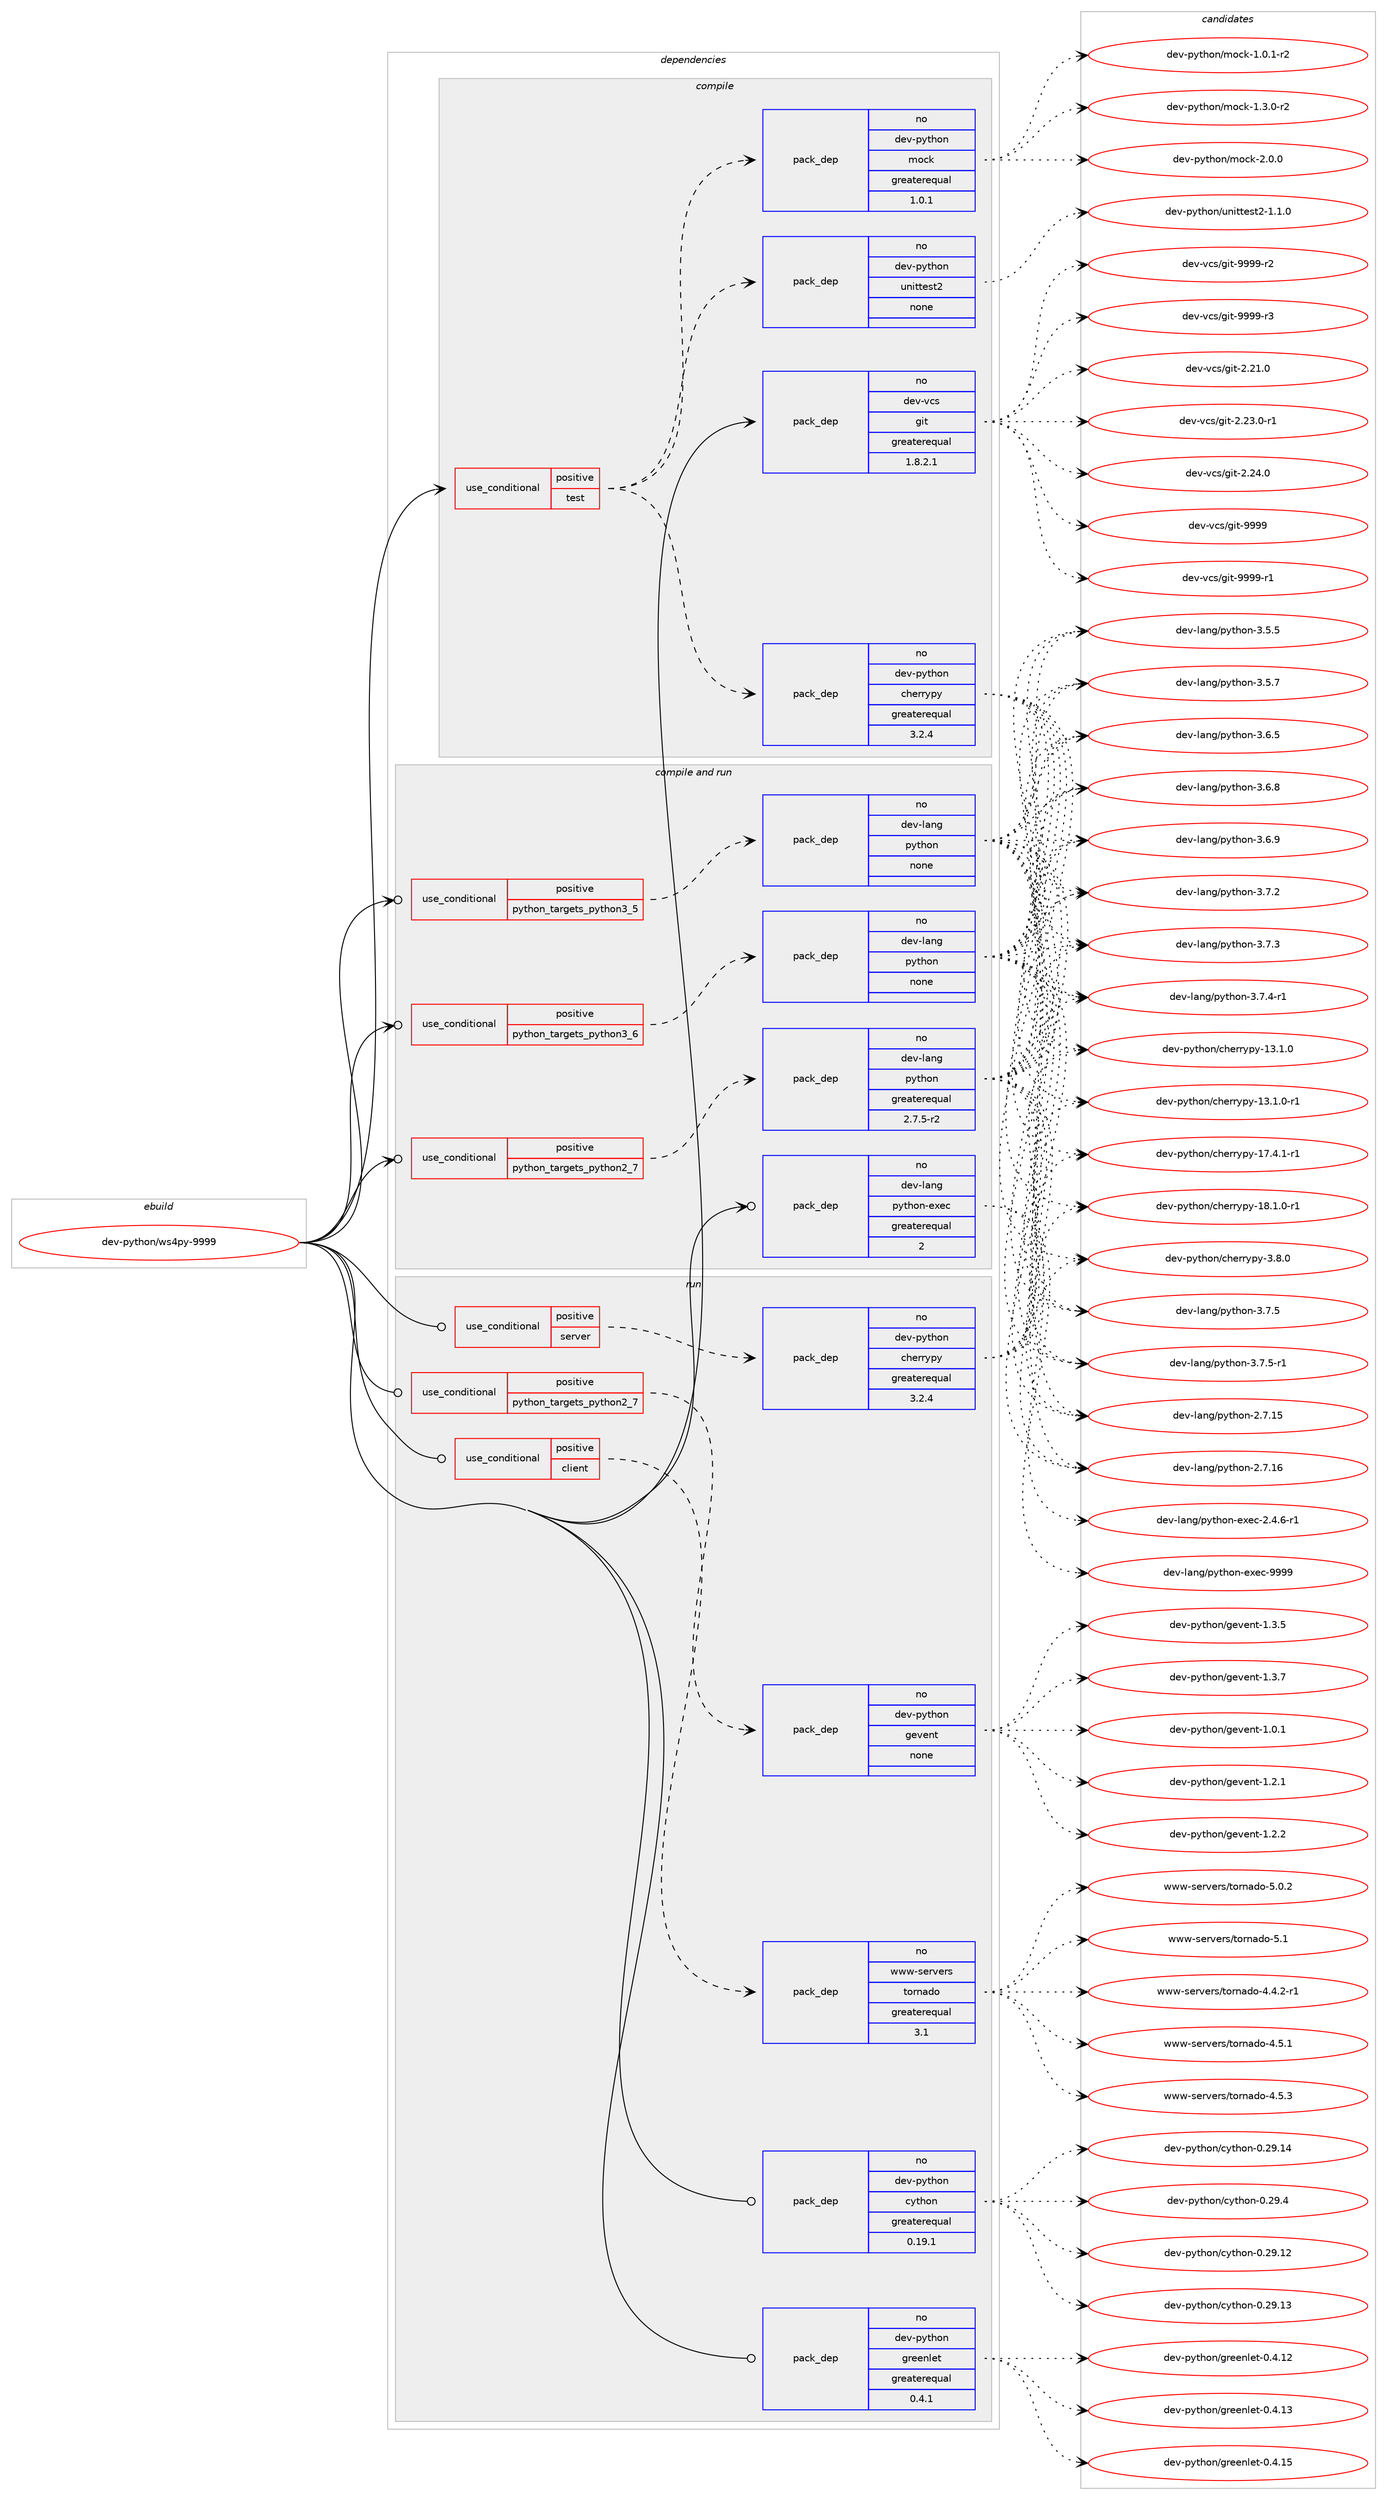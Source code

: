 digraph prolog {

# *************
# Graph options
# *************

newrank=true;
concentrate=true;
compound=true;
graph [rankdir=LR,fontname=Helvetica,fontsize=10,ranksep=1.5];#, ranksep=2.5, nodesep=0.2];
edge  [arrowhead=vee];
node  [fontname=Helvetica,fontsize=10];

# **********
# The ebuild
# **********

subgraph cluster_leftcol {
color=gray;
rank=same;
label=<<i>ebuild</i>>;
id [label="dev-python/ws4py-9999", color=red, width=4, href="../dev-python/ws4py-9999.svg"];
}

# ****************
# The dependencies
# ****************

subgraph cluster_midcol {
color=gray;
label=<<i>dependencies</i>>;
subgraph cluster_compile {
fillcolor="#eeeeee";
style=filled;
label=<<i>compile</i>>;
subgraph cond151551 {
dependency644186 [label=<<TABLE BORDER="0" CELLBORDER="1" CELLSPACING="0" CELLPADDING="4"><TR><TD ROWSPAN="3" CELLPADDING="10">use_conditional</TD></TR><TR><TD>positive</TD></TR><TR><TD>test</TD></TR></TABLE>>, shape=none, color=red];
subgraph pack480746 {
dependency644187 [label=<<TABLE BORDER="0" CELLBORDER="1" CELLSPACING="0" CELLPADDING="4" WIDTH="220"><TR><TD ROWSPAN="6" CELLPADDING="30">pack_dep</TD></TR><TR><TD WIDTH="110">no</TD></TR><TR><TD>dev-python</TD></TR><TR><TD>cherrypy</TD></TR><TR><TD>greaterequal</TD></TR><TR><TD>3.2.4</TD></TR></TABLE>>, shape=none, color=blue];
}
dependency644186:e -> dependency644187:w [weight=20,style="dashed",arrowhead="vee"];
subgraph pack480747 {
dependency644188 [label=<<TABLE BORDER="0" CELLBORDER="1" CELLSPACING="0" CELLPADDING="4" WIDTH="220"><TR><TD ROWSPAN="6" CELLPADDING="30">pack_dep</TD></TR><TR><TD WIDTH="110">no</TD></TR><TR><TD>dev-python</TD></TR><TR><TD>unittest2</TD></TR><TR><TD>none</TD></TR><TR><TD></TD></TR></TABLE>>, shape=none, color=blue];
}
dependency644186:e -> dependency644188:w [weight=20,style="dashed",arrowhead="vee"];
subgraph pack480748 {
dependency644189 [label=<<TABLE BORDER="0" CELLBORDER="1" CELLSPACING="0" CELLPADDING="4" WIDTH="220"><TR><TD ROWSPAN="6" CELLPADDING="30">pack_dep</TD></TR><TR><TD WIDTH="110">no</TD></TR><TR><TD>dev-python</TD></TR><TR><TD>mock</TD></TR><TR><TD>greaterequal</TD></TR><TR><TD>1.0.1</TD></TR></TABLE>>, shape=none, color=blue];
}
dependency644186:e -> dependency644189:w [weight=20,style="dashed",arrowhead="vee"];
}
id:e -> dependency644186:w [weight=20,style="solid",arrowhead="vee"];
subgraph pack480749 {
dependency644190 [label=<<TABLE BORDER="0" CELLBORDER="1" CELLSPACING="0" CELLPADDING="4" WIDTH="220"><TR><TD ROWSPAN="6" CELLPADDING="30">pack_dep</TD></TR><TR><TD WIDTH="110">no</TD></TR><TR><TD>dev-vcs</TD></TR><TR><TD>git</TD></TR><TR><TD>greaterequal</TD></TR><TR><TD>1.8.2.1</TD></TR></TABLE>>, shape=none, color=blue];
}
id:e -> dependency644190:w [weight=20,style="solid",arrowhead="vee"];
}
subgraph cluster_compileandrun {
fillcolor="#eeeeee";
style=filled;
label=<<i>compile and run</i>>;
subgraph cond151552 {
dependency644191 [label=<<TABLE BORDER="0" CELLBORDER="1" CELLSPACING="0" CELLPADDING="4"><TR><TD ROWSPAN="3" CELLPADDING="10">use_conditional</TD></TR><TR><TD>positive</TD></TR><TR><TD>python_targets_python2_7</TD></TR></TABLE>>, shape=none, color=red];
subgraph pack480750 {
dependency644192 [label=<<TABLE BORDER="0" CELLBORDER="1" CELLSPACING="0" CELLPADDING="4" WIDTH="220"><TR><TD ROWSPAN="6" CELLPADDING="30">pack_dep</TD></TR><TR><TD WIDTH="110">no</TD></TR><TR><TD>dev-lang</TD></TR><TR><TD>python</TD></TR><TR><TD>greaterequal</TD></TR><TR><TD>2.7.5-r2</TD></TR></TABLE>>, shape=none, color=blue];
}
dependency644191:e -> dependency644192:w [weight=20,style="dashed",arrowhead="vee"];
}
id:e -> dependency644191:w [weight=20,style="solid",arrowhead="odotvee"];
subgraph cond151553 {
dependency644193 [label=<<TABLE BORDER="0" CELLBORDER="1" CELLSPACING="0" CELLPADDING="4"><TR><TD ROWSPAN="3" CELLPADDING="10">use_conditional</TD></TR><TR><TD>positive</TD></TR><TR><TD>python_targets_python3_5</TD></TR></TABLE>>, shape=none, color=red];
subgraph pack480751 {
dependency644194 [label=<<TABLE BORDER="0" CELLBORDER="1" CELLSPACING="0" CELLPADDING="4" WIDTH="220"><TR><TD ROWSPAN="6" CELLPADDING="30">pack_dep</TD></TR><TR><TD WIDTH="110">no</TD></TR><TR><TD>dev-lang</TD></TR><TR><TD>python</TD></TR><TR><TD>none</TD></TR><TR><TD></TD></TR></TABLE>>, shape=none, color=blue];
}
dependency644193:e -> dependency644194:w [weight=20,style="dashed",arrowhead="vee"];
}
id:e -> dependency644193:w [weight=20,style="solid",arrowhead="odotvee"];
subgraph cond151554 {
dependency644195 [label=<<TABLE BORDER="0" CELLBORDER="1" CELLSPACING="0" CELLPADDING="4"><TR><TD ROWSPAN="3" CELLPADDING="10">use_conditional</TD></TR><TR><TD>positive</TD></TR><TR><TD>python_targets_python3_6</TD></TR></TABLE>>, shape=none, color=red];
subgraph pack480752 {
dependency644196 [label=<<TABLE BORDER="0" CELLBORDER="1" CELLSPACING="0" CELLPADDING="4" WIDTH="220"><TR><TD ROWSPAN="6" CELLPADDING="30">pack_dep</TD></TR><TR><TD WIDTH="110">no</TD></TR><TR><TD>dev-lang</TD></TR><TR><TD>python</TD></TR><TR><TD>none</TD></TR><TR><TD></TD></TR></TABLE>>, shape=none, color=blue];
}
dependency644195:e -> dependency644196:w [weight=20,style="dashed",arrowhead="vee"];
}
id:e -> dependency644195:w [weight=20,style="solid",arrowhead="odotvee"];
subgraph pack480753 {
dependency644197 [label=<<TABLE BORDER="0" CELLBORDER="1" CELLSPACING="0" CELLPADDING="4" WIDTH="220"><TR><TD ROWSPAN="6" CELLPADDING="30">pack_dep</TD></TR><TR><TD WIDTH="110">no</TD></TR><TR><TD>dev-lang</TD></TR><TR><TD>python-exec</TD></TR><TR><TD>greaterequal</TD></TR><TR><TD>2</TD></TR></TABLE>>, shape=none, color=blue];
}
id:e -> dependency644197:w [weight=20,style="solid",arrowhead="odotvee"];
}
subgraph cluster_run {
fillcolor="#eeeeee";
style=filled;
label=<<i>run</i>>;
subgraph cond151555 {
dependency644198 [label=<<TABLE BORDER="0" CELLBORDER="1" CELLSPACING="0" CELLPADDING="4"><TR><TD ROWSPAN="3" CELLPADDING="10">use_conditional</TD></TR><TR><TD>positive</TD></TR><TR><TD>client</TD></TR></TABLE>>, shape=none, color=red];
subgraph pack480754 {
dependency644199 [label=<<TABLE BORDER="0" CELLBORDER="1" CELLSPACING="0" CELLPADDING="4" WIDTH="220"><TR><TD ROWSPAN="6" CELLPADDING="30">pack_dep</TD></TR><TR><TD WIDTH="110">no</TD></TR><TR><TD>www-servers</TD></TR><TR><TD>tornado</TD></TR><TR><TD>greaterequal</TD></TR><TR><TD>3.1</TD></TR></TABLE>>, shape=none, color=blue];
}
dependency644198:e -> dependency644199:w [weight=20,style="dashed",arrowhead="vee"];
}
id:e -> dependency644198:w [weight=20,style="solid",arrowhead="odot"];
subgraph cond151556 {
dependency644200 [label=<<TABLE BORDER="0" CELLBORDER="1" CELLSPACING="0" CELLPADDING="4"><TR><TD ROWSPAN="3" CELLPADDING="10">use_conditional</TD></TR><TR><TD>positive</TD></TR><TR><TD>python_targets_python2_7</TD></TR></TABLE>>, shape=none, color=red];
subgraph pack480755 {
dependency644201 [label=<<TABLE BORDER="0" CELLBORDER="1" CELLSPACING="0" CELLPADDING="4" WIDTH="220"><TR><TD ROWSPAN="6" CELLPADDING="30">pack_dep</TD></TR><TR><TD WIDTH="110">no</TD></TR><TR><TD>dev-python</TD></TR><TR><TD>gevent</TD></TR><TR><TD>none</TD></TR><TR><TD></TD></TR></TABLE>>, shape=none, color=blue];
}
dependency644200:e -> dependency644201:w [weight=20,style="dashed",arrowhead="vee"];
}
id:e -> dependency644200:w [weight=20,style="solid",arrowhead="odot"];
subgraph cond151557 {
dependency644202 [label=<<TABLE BORDER="0" CELLBORDER="1" CELLSPACING="0" CELLPADDING="4"><TR><TD ROWSPAN="3" CELLPADDING="10">use_conditional</TD></TR><TR><TD>positive</TD></TR><TR><TD>server</TD></TR></TABLE>>, shape=none, color=red];
subgraph pack480756 {
dependency644203 [label=<<TABLE BORDER="0" CELLBORDER="1" CELLSPACING="0" CELLPADDING="4" WIDTH="220"><TR><TD ROWSPAN="6" CELLPADDING="30">pack_dep</TD></TR><TR><TD WIDTH="110">no</TD></TR><TR><TD>dev-python</TD></TR><TR><TD>cherrypy</TD></TR><TR><TD>greaterequal</TD></TR><TR><TD>3.2.4</TD></TR></TABLE>>, shape=none, color=blue];
}
dependency644202:e -> dependency644203:w [weight=20,style="dashed",arrowhead="vee"];
}
id:e -> dependency644202:w [weight=20,style="solid",arrowhead="odot"];
subgraph pack480757 {
dependency644204 [label=<<TABLE BORDER="0" CELLBORDER="1" CELLSPACING="0" CELLPADDING="4" WIDTH="220"><TR><TD ROWSPAN="6" CELLPADDING="30">pack_dep</TD></TR><TR><TD WIDTH="110">no</TD></TR><TR><TD>dev-python</TD></TR><TR><TD>cython</TD></TR><TR><TD>greaterequal</TD></TR><TR><TD>0.19.1</TD></TR></TABLE>>, shape=none, color=blue];
}
id:e -> dependency644204:w [weight=20,style="solid",arrowhead="odot"];
subgraph pack480758 {
dependency644205 [label=<<TABLE BORDER="0" CELLBORDER="1" CELLSPACING="0" CELLPADDING="4" WIDTH="220"><TR><TD ROWSPAN="6" CELLPADDING="30">pack_dep</TD></TR><TR><TD WIDTH="110">no</TD></TR><TR><TD>dev-python</TD></TR><TR><TD>greenlet</TD></TR><TR><TD>greaterequal</TD></TR><TR><TD>0.4.1</TD></TR></TABLE>>, shape=none, color=blue];
}
id:e -> dependency644205:w [weight=20,style="solid",arrowhead="odot"];
}
}

# **************
# The candidates
# **************

subgraph cluster_choices {
rank=same;
color=gray;
label=<<i>candidates</i>>;

subgraph choice480746 {
color=black;
nodesep=1;
choice10010111845112121116104111110479910410111411412111212145495146494648 [label="dev-python/cherrypy-13.1.0", color=red, width=4,href="../dev-python/cherrypy-13.1.0.svg"];
choice100101118451121211161041111104799104101114114121112121454951464946484511449 [label="dev-python/cherrypy-13.1.0-r1", color=red, width=4,href="../dev-python/cherrypy-13.1.0-r1.svg"];
choice100101118451121211161041111104799104101114114121112121454955465246494511449 [label="dev-python/cherrypy-17.4.1-r1", color=red, width=4,href="../dev-python/cherrypy-17.4.1-r1.svg"];
choice100101118451121211161041111104799104101114114121112121454956464946484511449 [label="dev-python/cherrypy-18.1.0-r1", color=red, width=4,href="../dev-python/cherrypy-18.1.0-r1.svg"];
choice100101118451121211161041111104799104101114114121112121455146564648 [label="dev-python/cherrypy-3.8.0", color=red, width=4,href="../dev-python/cherrypy-3.8.0.svg"];
dependency644187:e -> choice10010111845112121116104111110479910410111411412111212145495146494648:w [style=dotted,weight="100"];
dependency644187:e -> choice100101118451121211161041111104799104101114114121112121454951464946484511449:w [style=dotted,weight="100"];
dependency644187:e -> choice100101118451121211161041111104799104101114114121112121454955465246494511449:w [style=dotted,weight="100"];
dependency644187:e -> choice100101118451121211161041111104799104101114114121112121454956464946484511449:w [style=dotted,weight="100"];
dependency644187:e -> choice100101118451121211161041111104799104101114114121112121455146564648:w [style=dotted,weight="100"];
}
subgraph choice480747 {
color=black;
nodesep=1;
choice100101118451121211161041111104711711010511611610111511650454946494648 [label="dev-python/unittest2-1.1.0", color=red, width=4,href="../dev-python/unittest2-1.1.0.svg"];
dependency644188:e -> choice100101118451121211161041111104711711010511611610111511650454946494648:w [style=dotted,weight="100"];
}
subgraph choice480748 {
color=black;
nodesep=1;
choice1001011184511212111610411111047109111991074549464846494511450 [label="dev-python/mock-1.0.1-r2", color=red, width=4,href="../dev-python/mock-1.0.1-r2.svg"];
choice1001011184511212111610411111047109111991074549465146484511450 [label="dev-python/mock-1.3.0-r2", color=red, width=4,href="../dev-python/mock-1.3.0-r2.svg"];
choice100101118451121211161041111104710911199107455046484648 [label="dev-python/mock-2.0.0", color=red, width=4,href="../dev-python/mock-2.0.0.svg"];
dependency644189:e -> choice1001011184511212111610411111047109111991074549464846494511450:w [style=dotted,weight="100"];
dependency644189:e -> choice1001011184511212111610411111047109111991074549465146484511450:w [style=dotted,weight="100"];
dependency644189:e -> choice100101118451121211161041111104710911199107455046484648:w [style=dotted,weight="100"];
}
subgraph choice480749 {
color=black;
nodesep=1;
choice10010111845118991154710310511645504650494648 [label="dev-vcs/git-2.21.0", color=red, width=4,href="../dev-vcs/git-2.21.0.svg"];
choice100101118451189911547103105116455046505146484511449 [label="dev-vcs/git-2.23.0-r1", color=red, width=4,href="../dev-vcs/git-2.23.0-r1.svg"];
choice10010111845118991154710310511645504650524648 [label="dev-vcs/git-2.24.0", color=red, width=4,href="../dev-vcs/git-2.24.0.svg"];
choice1001011184511899115471031051164557575757 [label="dev-vcs/git-9999", color=red, width=4,href="../dev-vcs/git-9999.svg"];
choice10010111845118991154710310511645575757574511449 [label="dev-vcs/git-9999-r1", color=red, width=4,href="../dev-vcs/git-9999-r1.svg"];
choice10010111845118991154710310511645575757574511450 [label="dev-vcs/git-9999-r2", color=red, width=4,href="../dev-vcs/git-9999-r2.svg"];
choice10010111845118991154710310511645575757574511451 [label="dev-vcs/git-9999-r3", color=red, width=4,href="../dev-vcs/git-9999-r3.svg"];
dependency644190:e -> choice10010111845118991154710310511645504650494648:w [style=dotted,weight="100"];
dependency644190:e -> choice100101118451189911547103105116455046505146484511449:w [style=dotted,weight="100"];
dependency644190:e -> choice10010111845118991154710310511645504650524648:w [style=dotted,weight="100"];
dependency644190:e -> choice1001011184511899115471031051164557575757:w [style=dotted,weight="100"];
dependency644190:e -> choice10010111845118991154710310511645575757574511449:w [style=dotted,weight="100"];
dependency644190:e -> choice10010111845118991154710310511645575757574511450:w [style=dotted,weight="100"];
dependency644190:e -> choice10010111845118991154710310511645575757574511451:w [style=dotted,weight="100"];
}
subgraph choice480750 {
color=black;
nodesep=1;
choice10010111845108971101034711212111610411111045504655464953 [label="dev-lang/python-2.7.15", color=red, width=4,href="../dev-lang/python-2.7.15.svg"];
choice10010111845108971101034711212111610411111045504655464954 [label="dev-lang/python-2.7.16", color=red, width=4,href="../dev-lang/python-2.7.16.svg"];
choice100101118451089711010347112121116104111110455146534653 [label="dev-lang/python-3.5.5", color=red, width=4,href="../dev-lang/python-3.5.5.svg"];
choice100101118451089711010347112121116104111110455146534655 [label="dev-lang/python-3.5.7", color=red, width=4,href="../dev-lang/python-3.5.7.svg"];
choice100101118451089711010347112121116104111110455146544653 [label="dev-lang/python-3.6.5", color=red, width=4,href="../dev-lang/python-3.6.5.svg"];
choice100101118451089711010347112121116104111110455146544656 [label="dev-lang/python-3.6.8", color=red, width=4,href="../dev-lang/python-3.6.8.svg"];
choice100101118451089711010347112121116104111110455146544657 [label="dev-lang/python-3.6.9", color=red, width=4,href="../dev-lang/python-3.6.9.svg"];
choice100101118451089711010347112121116104111110455146554650 [label="dev-lang/python-3.7.2", color=red, width=4,href="../dev-lang/python-3.7.2.svg"];
choice100101118451089711010347112121116104111110455146554651 [label="dev-lang/python-3.7.3", color=red, width=4,href="../dev-lang/python-3.7.3.svg"];
choice1001011184510897110103471121211161041111104551465546524511449 [label="dev-lang/python-3.7.4-r1", color=red, width=4,href="../dev-lang/python-3.7.4-r1.svg"];
choice100101118451089711010347112121116104111110455146554653 [label="dev-lang/python-3.7.5", color=red, width=4,href="../dev-lang/python-3.7.5.svg"];
choice1001011184510897110103471121211161041111104551465546534511449 [label="dev-lang/python-3.7.5-r1", color=red, width=4,href="../dev-lang/python-3.7.5-r1.svg"];
dependency644192:e -> choice10010111845108971101034711212111610411111045504655464953:w [style=dotted,weight="100"];
dependency644192:e -> choice10010111845108971101034711212111610411111045504655464954:w [style=dotted,weight="100"];
dependency644192:e -> choice100101118451089711010347112121116104111110455146534653:w [style=dotted,weight="100"];
dependency644192:e -> choice100101118451089711010347112121116104111110455146534655:w [style=dotted,weight="100"];
dependency644192:e -> choice100101118451089711010347112121116104111110455146544653:w [style=dotted,weight="100"];
dependency644192:e -> choice100101118451089711010347112121116104111110455146544656:w [style=dotted,weight="100"];
dependency644192:e -> choice100101118451089711010347112121116104111110455146544657:w [style=dotted,weight="100"];
dependency644192:e -> choice100101118451089711010347112121116104111110455146554650:w [style=dotted,weight="100"];
dependency644192:e -> choice100101118451089711010347112121116104111110455146554651:w [style=dotted,weight="100"];
dependency644192:e -> choice1001011184510897110103471121211161041111104551465546524511449:w [style=dotted,weight="100"];
dependency644192:e -> choice100101118451089711010347112121116104111110455146554653:w [style=dotted,weight="100"];
dependency644192:e -> choice1001011184510897110103471121211161041111104551465546534511449:w [style=dotted,weight="100"];
}
subgraph choice480751 {
color=black;
nodesep=1;
choice10010111845108971101034711212111610411111045504655464953 [label="dev-lang/python-2.7.15", color=red, width=4,href="../dev-lang/python-2.7.15.svg"];
choice10010111845108971101034711212111610411111045504655464954 [label="dev-lang/python-2.7.16", color=red, width=4,href="../dev-lang/python-2.7.16.svg"];
choice100101118451089711010347112121116104111110455146534653 [label="dev-lang/python-3.5.5", color=red, width=4,href="../dev-lang/python-3.5.5.svg"];
choice100101118451089711010347112121116104111110455146534655 [label="dev-lang/python-3.5.7", color=red, width=4,href="../dev-lang/python-3.5.7.svg"];
choice100101118451089711010347112121116104111110455146544653 [label="dev-lang/python-3.6.5", color=red, width=4,href="../dev-lang/python-3.6.5.svg"];
choice100101118451089711010347112121116104111110455146544656 [label="dev-lang/python-3.6.8", color=red, width=4,href="../dev-lang/python-3.6.8.svg"];
choice100101118451089711010347112121116104111110455146544657 [label="dev-lang/python-3.6.9", color=red, width=4,href="../dev-lang/python-3.6.9.svg"];
choice100101118451089711010347112121116104111110455146554650 [label="dev-lang/python-3.7.2", color=red, width=4,href="../dev-lang/python-3.7.2.svg"];
choice100101118451089711010347112121116104111110455146554651 [label="dev-lang/python-3.7.3", color=red, width=4,href="../dev-lang/python-3.7.3.svg"];
choice1001011184510897110103471121211161041111104551465546524511449 [label="dev-lang/python-3.7.4-r1", color=red, width=4,href="../dev-lang/python-3.7.4-r1.svg"];
choice100101118451089711010347112121116104111110455146554653 [label="dev-lang/python-3.7.5", color=red, width=4,href="../dev-lang/python-3.7.5.svg"];
choice1001011184510897110103471121211161041111104551465546534511449 [label="dev-lang/python-3.7.5-r1", color=red, width=4,href="../dev-lang/python-3.7.5-r1.svg"];
dependency644194:e -> choice10010111845108971101034711212111610411111045504655464953:w [style=dotted,weight="100"];
dependency644194:e -> choice10010111845108971101034711212111610411111045504655464954:w [style=dotted,weight="100"];
dependency644194:e -> choice100101118451089711010347112121116104111110455146534653:w [style=dotted,weight="100"];
dependency644194:e -> choice100101118451089711010347112121116104111110455146534655:w [style=dotted,weight="100"];
dependency644194:e -> choice100101118451089711010347112121116104111110455146544653:w [style=dotted,weight="100"];
dependency644194:e -> choice100101118451089711010347112121116104111110455146544656:w [style=dotted,weight="100"];
dependency644194:e -> choice100101118451089711010347112121116104111110455146544657:w [style=dotted,weight="100"];
dependency644194:e -> choice100101118451089711010347112121116104111110455146554650:w [style=dotted,weight="100"];
dependency644194:e -> choice100101118451089711010347112121116104111110455146554651:w [style=dotted,weight="100"];
dependency644194:e -> choice1001011184510897110103471121211161041111104551465546524511449:w [style=dotted,weight="100"];
dependency644194:e -> choice100101118451089711010347112121116104111110455146554653:w [style=dotted,weight="100"];
dependency644194:e -> choice1001011184510897110103471121211161041111104551465546534511449:w [style=dotted,weight="100"];
}
subgraph choice480752 {
color=black;
nodesep=1;
choice10010111845108971101034711212111610411111045504655464953 [label="dev-lang/python-2.7.15", color=red, width=4,href="../dev-lang/python-2.7.15.svg"];
choice10010111845108971101034711212111610411111045504655464954 [label="dev-lang/python-2.7.16", color=red, width=4,href="../dev-lang/python-2.7.16.svg"];
choice100101118451089711010347112121116104111110455146534653 [label="dev-lang/python-3.5.5", color=red, width=4,href="../dev-lang/python-3.5.5.svg"];
choice100101118451089711010347112121116104111110455146534655 [label="dev-lang/python-3.5.7", color=red, width=4,href="../dev-lang/python-3.5.7.svg"];
choice100101118451089711010347112121116104111110455146544653 [label="dev-lang/python-3.6.5", color=red, width=4,href="../dev-lang/python-3.6.5.svg"];
choice100101118451089711010347112121116104111110455146544656 [label="dev-lang/python-3.6.8", color=red, width=4,href="../dev-lang/python-3.6.8.svg"];
choice100101118451089711010347112121116104111110455146544657 [label="dev-lang/python-3.6.9", color=red, width=4,href="../dev-lang/python-3.6.9.svg"];
choice100101118451089711010347112121116104111110455146554650 [label="dev-lang/python-3.7.2", color=red, width=4,href="../dev-lang/python-3.7.2.svg"];
choice100101118451089711010347112121116104111110455146554651 [label="dev-lang/python-3.7.3", color=red, width=4,href="../dev-lang/python-3.7.3.svg"];
choice1001011184510897110103471121211161041111104551465546524511449 [label="dev-lang/python-3.7.4-r1", color=red, width=4,href="../dev-lang/python-3.7.4-r1.svg"];
choice100101118451089711010347112121116104111110455146554653 [label="dev-lang/python-3.7.5", color=red, width=4,href="../dev-lang/python-3.7.5.svg"];
choice1001011184510897110103471121211161041111104551465546534511449 [label="dev-lang/python-3.7.5-r1", color=red, width=4,href="../dev-lang/python-3.7.5-r1.svg"];
dependency644196:e -> choice10010111845108971101034711212111610411111045504655464953:w [style=dotted,weight="100"];
dependency644196:e -> choice10010111845108971101034711212111610411111045504655464954:w [style=dotted,weight="100"];
dependency644196:e -> choice100101118451089711010347112121116104111110455146534653:w [style=dotted,weight="100"];
dependency644196:e -> choice100101118451089711010347112121116104111110455146534655:w [style=dotted,weight="100"];
dependency644196:e -> choice100101118451089711010347112121116104111110455146544653:w [style=dotted,weight="100"];
dependency644196:e -> choice100101118451089711010347112121116104111110455146544656:w [style=dotted,weight="100"];
dependency644196:e -> choice100101118451089711010347112121116104111110455146544657:w [style=dotted,weight="100"];
dependency644196:e -> choice100101118451089711010347112121116104111110455146554650:w [style=dotted,weight="100"];
dependency644196:e -> choice100101118451089711010347112121116104111110455146554651:w [style=dotted,weight="100"];
dependency644196:e -> choice1001011184510897110103471121211161041111104551465546524511449:w [style=dotted,weight="100"];
dependency644196:e -> choice100101118451089711010347112121116104111110455146554653:w [style=dotted,weight="100"];
dependency644196:e -> choice1001011184510897110103471121211161041111104551465546534511449:w [style=dotted,weight="100"];
}
subgraph choice480753 {
color=black;
nodesep=1;
choice10010111845108971101034711212111610411111045101120101994550465246544511449 [label="dev-lang/python-exec-2.4.6-r1", color=red, width=4,href="../dev-lang/python-exec-2.4.6-r1.svg"];
choice10010111845108971101034711212111610411111045101120101994557575757 [label="dev-lang/python-exec-9999", color=red, width=4,href="../dev-lang/python-exec-9999.svg"];
dependency644197:e -> choice10010111845108971101034711212111610411111045101120101994550465246544511449:w [style=dotted,weight="100"];
dependency644197:e -> choice10010111845108971101034711212111610411111045101120101994557575757:w [style=dotted,weight="100"];
}
subgraph choice480754 {
color=black;
nodesep=1;
choice1191191194511510111411810111411547116111114110971001114552465246504511449 [label="www-servers/tornado-4.4.2-r1", color=red, width=4,href="../www-servers/tornado-4.4.2-r1.svg"];
choice119119119451151011141181011141154711611111411097100111455246534649 [label="www-servers/tornado-4.5.1", color=red, width=4,href="../www-servers/tornado-4.5.1.svg"];
choice119119119451151011141181011141154711611111411097100111455246534651 [label="www-servers/tornado-4.5.3", color=red, width=4,href="../www-servers/tornado-4.5.3.svg"];
choice119119119451151011141181011141154711611111411097100111455346484650 [label="www-servers/tornado-5.0.2", color=red, width=4,href="../www-servers/tornado-5.0.2.svg"];
choice11911911945115101114118101114115471161111141109710011145534649 [label="www-servers/tornado-5.1", color=red, width=4,href="../www-servers/tornado-5.1.svg"];
dependency644199:e -> choice1191191194511510111411810111411547116111114110971001114552465246504511449:w [style=dotted,weight="100"];
dependency644199:e -> choice119119119451151011141181011141154711611111411097100111455246534649:w [style=dotted,weight="100"];
dependency644199:e -> choice119119119451151011141181011141154711611111411097100111455246534651:w [style=dotted,weight="100"];
dependency644199:e -> choice119119119451151011141181011141154711611111411097100111455346484650:w [style=dotted,weight="100"];
dependency644199:e -> choice11911911945115101114118101114115471161111141109710011145534649:w [style=dotted,weight="100"];
}
subgraph choice480755 {
color=black;
nodesep=1;
choice1001011184511212111610411111047103101118101110116454946484649 [label="dev-python/gevent-1.0.1", color=red, width=4,href="../dev-python/gevent-1.0.1.svg"];
choice1001011184511212111610411111047103101118101110116454946504649 [label="dev-python/gevent-1.2.1", color=red, width=4,href="../dev-python/gevent-1.2.1.svg"];
choice1001011184511212111610411111047103101118101110116454946504650 [label="dev-python/gevent-1.2.2", color=red, width=4,href="../dev-python/gevent-1.2.2.svg"];
choice1001011184511212111610411111047103101118101110116454946514653 [label="dev-python/gevent-1.3.5", color=red, width=4,href="../dev-python/gevent-1.3.5.svg"];
choice1001011184511212111610411111047103101118101110116454946514655 [label="dev-python/gevent-1.3.7", color=red, width=4,href="../dev-python/gevent-1.3.7.svg"];
dependency644201:e -> choice1001011184511212111610411111047103101118101110116454946484649:w [style=dotted,weight="100"];
dependency644201:e -> choice1001011184511212111610411111047103101118101110116454946504649:w [style=dotted,weight="100"];
dependency644201:e -> choice1001011184511212111610411111047103101118101110116454946504650:w [style=dotted,weight="100"];
dependency644201:e -> choice1001011184511212111610411111047103101118101110116454946514653:w [style=dotted,weight="100"];
dependency644201:e -> choice1001011184511212111610411111047103101118101110116454946514655:w [style=dotted,weight="100"];
}
subgraph choice480756 {
color=black;
nodesep=1;
choice10010111845112121116104111110479910410111411412111212145495146494648 [label="dev-python/cherrypy-13.1.0", color=red, width=4,href="../dev-python/cherrypy-13.1.0.svg"];
choice100101118451121211161041111104799104101114114121112121454951464946484511449 [label="dev-python/cherrypy-13.1.0-r1", color=red, width=4,href="../dev-python/cherrypy-13.1.0-r1.svg"];
choice100101118451121211161041111104799104101114114121112121454955465246494511449 [label="dev-python/cherrypy-17.4.1-r1", color=red, width=4,href="../dev-python/cherrypy-17.4.1-r1.svg"];
choice100101118451121211161041111104799104101114114121112121454956464946484511449 [label="dev-python/cherrypy-18.1.0-r1", color=red, width=4,href="../dev-python/cherrypy-18.1.0-r1.svg"];
choice100101118451121211161041111104799104101114114121112121455146564648 [label="dev-python/cherrypy-3.8.0", color=red, width=4,href="../dev-python/cherrypy-3.8.0.svg"];
dependency644203:e -> choice10010111845112121116104111110479910410111411412111212145495146494648:w [style=dotted,weight="100"];
dependency644203:e -> choice100101118451121211161041111104799104101114114121112121454951464946484511449:w [style=dotted,weight="100"];
dependency644203:e -> choice100101118451121211161041111104799104101114114121112121454955465246494511449:w [style=dotted,weight="100"];
dependency644203:e -> choice100101118451121211161041111104799104101114114121112121454956464946484511449:w [style=dotted,weight="100"];
dependency644203:e -> choice100101118451121211161041111104799104101114114121112121455146564648:w [style=dotted,weight="100"];
}
subgraph choice480757 {
color=black;
nodesep=1;
choice1001011184511212111610411111047991211161041111104548465057464950 [label="dev-python/cython-0.29.12", color=red, width=4,href="../dev-python/cython-0.29.12.svg"];
choice1001011184511212111610411111047991211161041111104548465057464951 [label="dev-python/cython-0.29.13", color=red, width=4,href="../dev-python/cython-0.29.13.svg"];
choice1001011184511212111610411111047991211161041111104548465057464952 [label="dev-python/cython-0.29.14", color=red, width=4,href="../dev-python/cython-0.29.14.svg"];
choice10010111845112121116104111110479912111610411111045484650574652 [label="dev-python/cython-0.29.4", color=red, width=4,href="../dev-python/cython-0.29.4.svg"];
dependency644204:e -> choice1001011184511212111610411111047991211161041111104548465057464950:w [style=dotted,weight="100"];
dependency644204:e -> choice1001011184511212111610411111047991211161041111104548465057464951:w [style=dotted,weight="100"];
dependency644204:e -> choice1001011184511212111610411111047991211161041111104548465057464952:w [style=dotted,weight="100"];
dependency644204:e -> choice10010111845112121116104111110479912111610411111045484650574652:w [style=dotted,weight="100"];
}
subgraph choice480758 {
color=black;
nodesep=1;
choice100101118451121211161041111104710311410110111010810111645484652464950 [label="dev-python/greenlet-0.4.12", color=red, width=4,href="../dev-python/greenlet-0.4.12.svg"];
choice100101118451121211161041111104710311410110111010810111645484652464951 [label="dev-python/greenlet-0.4.13", color=red, width=4,href="../dev-python/greenlet-0.4.13.svg"];
choice100101118451121211161041111104710311410110111010810111645484652464953 [label="dev-python/greenlet-0.4.15", color=red, width=4,href="../dev-python/greenlet-0.4.15.svg"];
dependency644205:e -> choice100101118451121211161041111104710311410110111010810111645484652464950:w [style=dotted,weight="100"];
dependency644205:e -> choice100101118451121211161041111104710311410110111010810111645484652464951:w [style=dotted,weight="100"];
dependency644205:e -> choice100101118451121211161041111104710311410110111010810111645484652464953:w [style=dotted,weight="100"];
}
}

}
